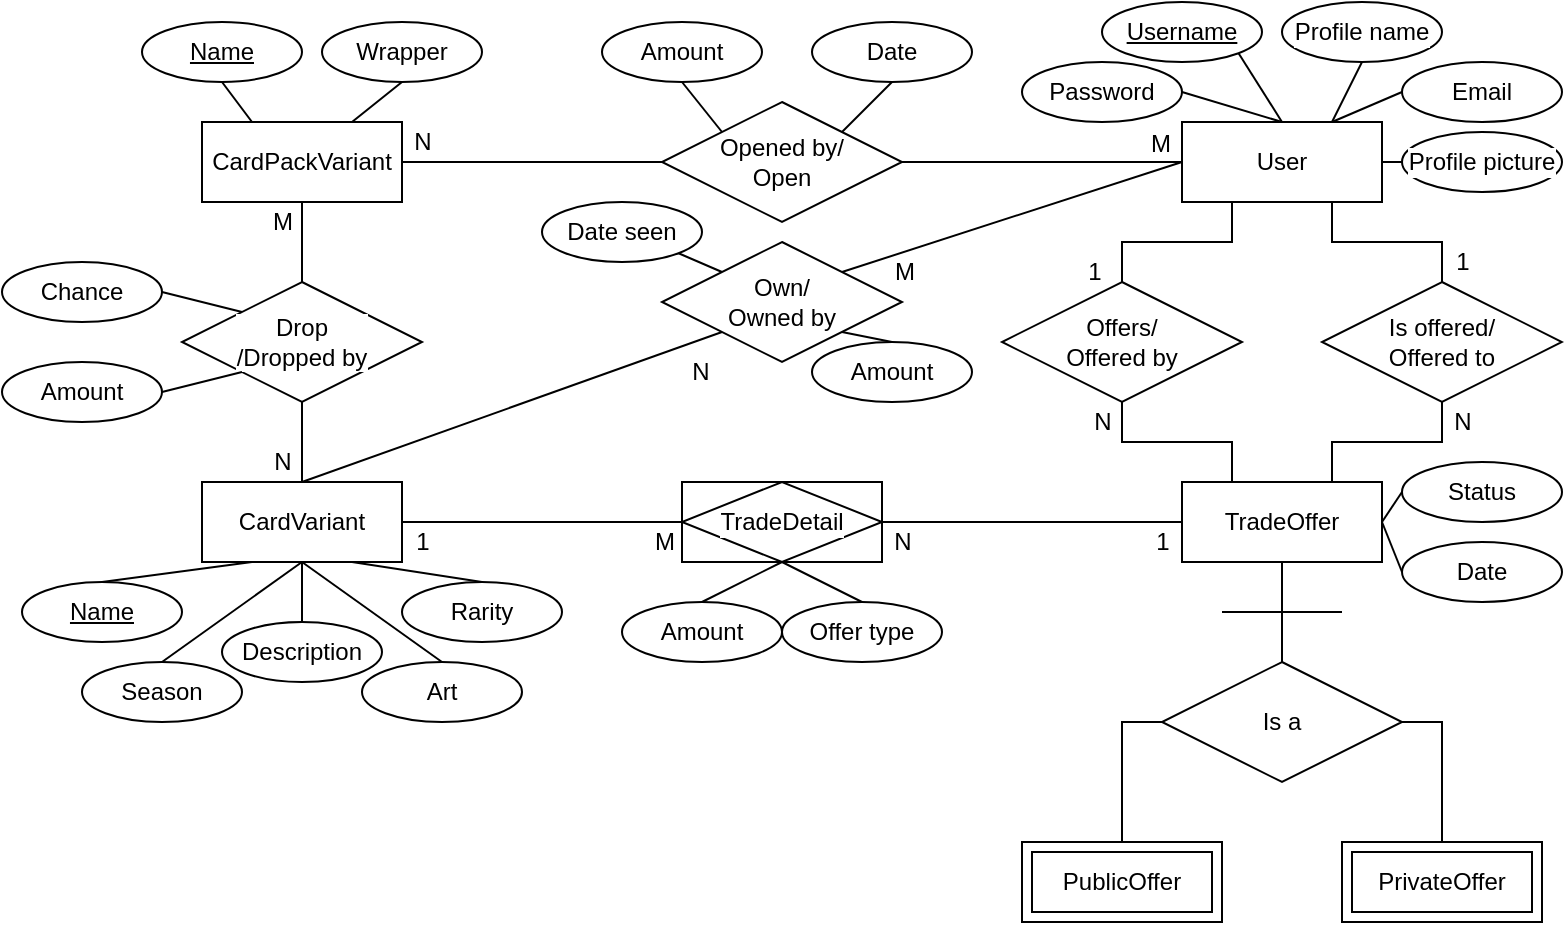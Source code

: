 <mxfile version="24.7.17">
  <diagram name="Page-1" id="yPsLwx7m6bHUnDig18Bm">
    <mxGraphModel dx="880" dy="1623" grid="1" gridSize="10" guides="1" tooltips="1" connect="1" arrows="1" fold="1" page="1" pageScale="1" pageWidth="850" pageHeight="1100" math="0" shadow="0">
      <root>
        <mxCell id="0" />
        <mxCell id="1" parent="0" />
        <mxCell id="E-34bFILTmPbxy3mxhMJ-20" style="edgeStyle=none;shape=connector;rounded=0;orthogonalLoop=1;jettySize=auto;html=1;exitX=1;exitY=1;exitDx=0;exitDy=0;entryX=0.5;entryY=0;entryDx=0;entryDy=0;strokeColor=default;align=center;verticalAlign=middle;fontFamily=Helvetica;fontSize=11;fontColor=default;labelBackgroundColor=default;endArrow=none;endFill=0;" parent="1" source="xcaVxAdKIaaC9SoUSJ0d-3" target="nW8BdYPdel1mSvriKu7q-35" edge="1">
          <mxGeometry relative="1" as="geometry" />
        </mxCell>
        <mxCell id="xcaVxAdKIaaC9SoUSJ0d-3" value="Own/&lt;div&gt;Owned by&lt;br&gt;&lt;/div&gt;" style="shape=rhombus;perimeter=rhombusPerimeter;whiteSpace=wrap;html=1;align=center;" parent="1" vertex="1">
          <mxGeometry x="350" y="-980" width="120" height="60" as="geometry" />
        </mxCell>
        <mxCell id="xcaVxAdKIaaC9SoUSJ0d-2" value="User" style="whiteSpace=wrap;html=1;align=center;" parent="1" vertex="1">
          <mxGeometry x="610" y="-1040" width="100" height="40" as="geometry" />
        </mxCell>
        <mxCell id="xcaVxAdKIaaC9SoUSJ0d-33" value="TradeOffer" style="whiteSpace=wrap;html=1;align=center;verticalAlign=middle;fontFamily=Helvetica;fontSize=12;fontColor=default;labelBackgroundColor=default;resizable=0;fillColor=none;gradientColor=none;" parent="1" vertex="1">
          <mxGeometry x="610" y="-860" width="100" height="40" as="geometry" />
        </mxCell>
        <mxCell id="nW8BdYPdel1mSvriKu7q-19" value="TradeDetail" style="shape=associativeEntity;whiteSpace=wrap;html=1;align=center;strokeColor=default;verticalAlign=middle;fontFamily=Helvetica;fontSize=12;fontColor=default;labelBackgroundColor=default;resizable=1;fillColor=none;gradientColor=none;direction=west;movable=1;rotatable=1;deletable=1;editable=1;locked=0;connectable=1;" parent="1" vertex="1">
          <mxGeometry x="360" y="-860" width="100" height="40" as="geometry" />
        </mxCell>
        <mxCell id="nW8BdYPdel1mSvriKu7q-21" style="edgeStyle=orthogonalEdgeStyle;shape=connector;rounded=0;orthogonalLoop=1;jettySize=auto;html=1;exitX=1;exitY=0.5;exitDx=0;exitDy=0;entryX=1;entryY=0.5;entryDx=0;entryDy=0;strokeColor=default;align=center;verticalAlign=middle;fontFamily=Helvetica;fontSize=12;fontColor=default;labelBackgroundColor=default;resizable=0;endArrow=none;endFill=0;" parent="1" source="nW8BdYPdel1mSvriKu7q-19" target="xcaVxAdKIaaC9SoUSJ0d-1" edge="1">
          <mxGeometry relative="1" as="geometry">
            <mxPoint x="-90" y="-840" as="sourcePoint" />
          </mxGeometry>
        </mxCell>
        <mxCell id="nW8BdYPdel1mSvriKu7q-71" value="1" style="edgeLabel;html=1;align=center;verticalAlign=middle;resizable=0;points=[];strokeColor=default;fontFamily=Helvetica;fontSize=12;fontColor=default;labelBackgroundColor=default;fillColor=none;gradientColor=none;" parent="nW8BdYPdel1mSvriKu7q-21" vertex="1" connectable="0">
          <mxGeometry x="0.455" relative="1" as="geometry">
            <mxPoint x="-28" y="10" as="offset" />
          </mxGeometry>
        </mxCell>
        <mxCell id="nW8BdYPdel1mSvriKu7q-72" value="M" style="edgeLabel;html=1;align=center;verticalAlign=middle;resizable=0;points=[];strokeColor=default;fontFamily=Helvetica;fontSize=12;fontColor=default;labelBackgroundColor=default;fillColor=none;gradientColor=none;" parent="nW8BdYPdel1mSvriKu7q-21" vertex="1" connectable="0">
          <mxGeometry x="-0.691" y="5" relative="1" as="geometry">
            <mxPoint x="12" y="5" as="offset" />
          </mxGeometry>
        </mxCell>
        <mxCell id="xcaVxAdKIaaC9SoUSJ0d-4" style="rounded=0;orthogonalLoop=1;jettySize=auto;html=1;exitX=0.5;exitY=0;exitDx=0;exitDy=0;entryX=0;entryY=1;entryDx=0;entryDy=0;endArrow=none;endFill=0;" parent="1" source="xcaVxAdKIaaC9SoUSJ0d-1" target="xcaVxAdKIaaC9SoUSJ0d-3" edge="1">
          <mxGeometry relative="1" as="geometry" />
        </mxCell>
        <mxCell id="xcaVxAdKIaaC9SoUSJ0d-15" value="N" style="edgeLabel;html=1;align=center;verticalAlign=middle;resizable=0;points=[];fontFamily=Helvetica;fontSize=12;fontColor=default;labelBackgroundColor=default;fillColor=none;gradientColor=none;" parent="xcaVxAdKIaaC9SoUSJ0d-4" vertex="1" connectable="0">
          <mxGeometry x="0.06" y="3" relative="1" as="geometry">
            <mxPoint x="89" y="-13" as="offset" />
          </mxGeometry>
        </mxCell>
        <mxCell id="xcaVxAdKIaaC9SoUSJ0d-1" value="CardVariant" style="whiteSpace=wrap;html=1;align=center;" parent="1" vertex="1">
          <mxGeometry x="120" y="-860" width="100" height="40" as="geometry" />
        </mxCell>
        <mxCell id="xcaVxAdKIaaC9SoUSJ0d-35" style="edgeStyle=orthogonalEdgeStyle;shape=connector;rounded=0;orthogonalLoop=1;jettySize=auto;html=1;exitX=0.25;exitY=1;exitDx=0;exitDy=0;entryX=0.5;entryY=0;entryDx=0;entryDy=0;strokeColor=default;align=center;verticalAlign=middle;fontFamily=Helvetica;fontSize=12;fontColor=default;labelBackgroundColor=default;resizable=0;endArrow=none;endFill=0;" parent="1" source="xcaVxAdKIaaC9SoUSJ0d-2" target="xcaVxAdKIaaC9SoUSJ0d-34" edge="1">
          <mxGeometry relative="1" as="geometry" />
        </mxCell>
        <mxCell id="xcaVxAdKIaaC9SoUSJ0d-37" value="1" style="edgeLabel;html=1;align=center;verticalAlign=middle;resizable=0;points=[];fontFamily=Helvetica;fontSize=12;fontColor=default;labelBackgroundColor=default;fillColor=none;gradientColor=none;" parent="xcaVxAdKIaaC9SoUSJ0d-35" vertex="1" connectable="0">
          <mxGeometry y="-3" relative="1" as="geometry">
            <mxPoint x="-42" y="18" as="offset" />
          </mxGeometry>
        </mxCell>
        <mxCell id="xcaVxAdKIaaC9SoUSJ0d-57" style="edgeStyle=orthogonalEdgeStyle;shape=connector;rounded=0;orthogonalLoop=1;jettySize=auto;html=1;exitX=0.75;exitY=1;exitDx=0;exitDy=0;entryX=0.5;entryY=0;entryDx=0;entryDy=0;strokeColor=default;align=center;verticalAlign=middle;fontFamily=Helvetica;fontSize=12;fontColor=default;labelBackgroundColor=default;resizable=0;endArrow=none;endFill=0;" parent="1" source="xcaVxAdKIaaC9SoUSJ0d-2" target="xcaVxAdKIaaC9SoUSJ0d-56" edge="1">
          <mxGeometry relative="1" as="geometry" />
        </mxCell>
        <mxCell id="xcaVxAdKIaaC9SoUSJ0d-59" value="1" style="edgeLabel;html=1;align=center;verticalAlign=middle;resizable=0;points=[];fontFamily=Helvetica;fontSize=12;fontColor=default;labelBackgroundColor=default;fillColor=none;gradientColor=none;" parent="xcaVxAdKIaaC9SoUSJ0d-57" vertex="1" connectable="0">
          <mxGeometry x="0.477" y="-4" relative="1" as="geometry">
            <mxPoint x="15" y="6" as="offset" />
          </mxGeometry>
        </mxCell>
        <mxCell id="xcaVxAdKIaaC9SoUSJ0d-61" style="shape=connector;rounded=0;orthogonalLoop=1;jettySize=auto;html=1;exitX=1;exitY=0;exitDx=0;exitDy=0;entryX=0;entryY=0.5;entryDx=0;entryDy=0;strokeColor=default;align=center;verticalAlign=middle;fontFamily=Helvetica;fontSize=12;fontColor=default;labelBackgroundColor=default;resizable=0;endArrow=none;endFill=0;" parent="1" source="xcaVxAdKIaaC9SoUSJ0d-3" target="xcaVxAdKIaaC9SoUSJ0d-2" edge="1">
          <mxGeometry relative="1" as="geometry" />
        </mxCell>
        <mxCell id="xcaVxAdKIaaC9SoUSJ0d-62" value="M" style="edgeLabel;html=1;align=center;verticalAlign=middle;resizable=0;points=[];fontFamily=Helvetica;fontSize=12;fontColor=default;labelBackgroundColor=default;fillColor=none;gradientColor=none;" parent="xcaVxAdKIaaC9SoUSJ0d-61" vertex="1" connectable="0">
          <mxGeometry x="0.657" y="5" relative="1" as="geometry">
            <mxPoint x="-109" y="50" as="offset" />
          </mxGeometry>
        </mxCell>
        <mxCell id="E-34bFILTmPbxy3mxhMJ-8" style="edgeStyle=orthogonalEdgeStyle;shape=connector;rounded=0;orthogonalLoop=1;jettySize=auto;html=1;exitX=1;exitY=0.5;exitDx=0;exitDy=0;entryX=0;entryY=0.5;entryDx=0;entryDy=0;strokeColor=default;align=center;verticalAlign=middle;fontFamily=Helvetica;fontSize=11;fontColor=default;labelBackgroundColor=default;endArrow=none;endFill=0;" parent="1" source="xcaVxAdKIaaC9SoUSJ0d-16" target="E-34bFILTmPbxy3mxhMJ-7" edge="1">
          <mxGeometry relative="1" as="geometry" />
        </mxCell>
        <mxCell id="E-34bFILTmPbxy3mxhMJ-21" value="N" style="edgeLabel;html=1;align=center;verticalAlign=middle;resizable=0;points=[];fontFamily=Helvetica;fontSize=12;fontColor=default;labelBackgroundColor=default;" parent="E-34bFILTmPbxy3mxhMJ-8" vertex="1" connectable="0">
          <mxGeometry x="0.061" y="2" relative="1" as="geometry">
            <mxPoint x="-59" y="-8" as="offset" />
          </mxGeometry>
        </mxCell>
        <mxCell id="xcaVxAdKIaaC9SoUSJ0d-16" value="CardPackVariant" style="whiteSpace=wrap;html=1;align=center;verticalAlign=middle;fontFamily=Helvetica;fontSize=12;fontColor=default;labelBackgroundColor=default;resizable=0;fillColor=none;gradientColor=none;" parent="1" vertex="1">
          <mxGeometry x="120" y="-1040" width="100" height="40" as="geometry" />
        </mxCell>
        <mxCell id="xcaVxAdKIaaC9SoUSJ0d-19" style="edgeStyle=orthogonalEdgeStyle;shape=connector;rounded=0;orthogonalLoop=1;jettySize=auto;html=1;exitX=0.5;exitY=0;exitDx=0;exitDy=0;entryX=0.5;entryY=1;entryDx=0;entryDy=0;strokeColor=default;align=center;verticalAlign=middle;fontFamily=Helvetica;fontSize=12;fontColor=default;labelBackgroundColor=default;resizable=0;endArrow=none;endFill=0;" parent="1" source="xcaVxAdKIaaC9SoUSJ0d-18" target="xcaVxAdKIaaC9SoUSJ0d-16" edge="1">
          <mxGeometry relative="1" as="geometry" />
        </mxCell>
        <mxCell id="xcaVxAdKIaaC9SoUSJ0d-22" value="M" style="edgeLabel;html=1;align=center;verticalAlign=middle;resizable=0;points=[];fontFamily=Helvetica;fontSize=12;fontColor=default;labelBackgroundColor=default;fillColor=none;gradientColor=none;" parent="xcaVxAdKIaaC9SoUSJ0d-19" vertex="1" connectable="0">
          <mxGeometry x="-0.233" y="-3" relative="1" as="geometry">
            <mxPoint x="-13" y="-15" as="offset" />
          </mxGeometry>
        </mxCell>
        <mxCell id="xcaVxAdKIaaC9SoUSJ0d-20" style="edgeStyle=orthogonalEdgeStyle;shape=connector;rounded=0;orthogonalLoop=1;jettySize=auto;html=1;exitX=0.5;exitY=1;exitDx=0;exitDy=0;entryX=0.5;entryY=0;entryDx=0;entryDy=0;strokeColor=default;align=center;verticalAlign=middle;fontFamily=Helvetica;fontSize=12;fontColor=default;labelBackgroundColor=default;resizable=0;endArrow=none;endFill=0;" parent="1" source="xcaVxAdKIaaC9SoUSJ0d-18" target="xcaVxAdKIaaC9SoUSJ0d-1" edge="1">
          <mxGeometry relative="1" as="geometry" />
        </mxCell>
        <mxCell id="xcaVxAdKIaaC9SoUSJ0d-21" value="N" style="edgeLabel;html=1;align=center;verticalAlign=middle;resizable=0;points=[];fontFamily=Helvetica;fontSize=12;fontColor=default;labelBackgroundColor=default;fillColor=none;gradientColor=none;" parent="xcaVxAdKIaaC9SoUSJ0d-20" vertex="1" connectable="0">
          <mxGeometry x="-0.257" y="2" relative="1" as="geometry">
            <mxPoint x="-12" y="15" as="offset" />
          </mxGeometry>
        </mxCell>
        <mxCell id="xcaVxAdKIaaC9SoUSJ0d-18" value="&lt;div&gt;Drop&lt;/div&gt;&lt;div&gt;/Dropped by&lt;/div&gt;" style="shape=rhombus;perimeter=rhombusPerimeter;whiteSpace=wrap;html=1;align=center;verticalAlign=middle;fontFamily=Helvetica;fontSize=12;fontColor=default;labelBackgroundColor=default;resizable=0;fillColor=none;gradientColor=none;" parent="1" vertex="1">
          <mxGeometry x="110" y="-960" width="120" height="60" as="geometry" />
        </mxCell>
        <mxCell id="nW8BdYPdel1mSvriKu7q-55" style="edgeStyle=none;shape=connector;rounded=0;orthogonalLoop=1;jettySize=auto;html=1;exitX=0.5;exitY=0;exitDx=0;exitDy=0;entryX=0.25;entryY=1;entryDx=0;entryDy=0;strokeColor=default;align=center;verticalAlign=middle;fontFamily=Helvetica;fontSize=12;fontColor=default;labelBackgroundColor=default;resizable=0;endArrow=none;endFill=0;" parent="1" source="xcaVxAdKIaaC9SoUSJ0d-23" target="xcaVxAdKIaaC9SoUSJ0d-1" edge="1">
          <mxGeometry relative="1" as="geometry" />
        </mxCell>
        <mxCell id="xcaVxAdKIaaC9SoUSJ0d-23" value="&lt;u&gt;Name&lt;/u&gt;" style="ellipse;whiteSpace=wrap;html=1;align=center;verticalAlign=middle;fontFamily=Helvetica;fontSize=12;fontColor=default;labelBackgroundColor=default;resizable=1;fillColor=none;gradientColor=none;movable=1;rotatable=1;deletable=1;editable=1;locked=0;connectable=1;" parent="1" vertex="1">
          <mxGeometry x="30" y="-810" width="80" height="30" as="geometry" />
        </mxCell>
        <mxCell id="nW8BdYPdel1mSvriKu7q-58" style="edgeStyle=none;shape=connector;rounded=0;orthogonalLoop=1;jettySize=auto;html=1;exitX=0.5;exitY=0;exitDx=0;exitDy=0;entryX=0.5;entryY=1;entryDx=0;entryDy=0;strokeColor=default;align=center;verticalAlign=middle;fontFamily=Helvetica;fontSize=12;fontColor=default;labelBackgroundColor=default;resizable=0;endArrow=none;endFill=0;" parent="1" source="xcaVxAdKIaaC9SoUSJ0d-24" target="xcaVxAdKIaaC9SoUSJ0d-1" edge="1">
          <mxGeometry relative="1" as="geometry" />
        </mxCell>
        <mxCell id="xcaVxAdKIaaC9SoUSJ0d-24" value="Description" style="ellipse;whiteSpace=wrap;html=1;align=center;verticalAlign=middle;fontFamily=Helvetica;fontSize=12;fontColor=default;labelBackgroundColor=default;resizable=1;fillColor=none;gradientColor=none;movable=1;rotatable=1;deletable=1;editable=1;locked=0;connectable=1;" parent="1" vertex="1">
          <mxGeometry x="130" y="-790" width="80" height="30" as="geometry" />
        </mxCell>
        <mxCell id="xcaVxAdKIaaC9SoUSJ0d-36" style="edgeStyle=orthogonalEdgeStyle;shape=connector;rounded=0;orthogonalLoop=1;jettySize=auto;html=1;exitX=0.5;exitY=1;exitDx=0;exitDy=0;entryX=0.25;entryY=0;entryDx=0;entryDy=0;strokeColor=default;align=center;verticalAlign=middle;fontFamily=Helvetica;fontSize=12;fontColor=default;labelBackgroundColor=default;resizable=0;endArrow=none;endFill=0;" parent="1" source="xcaVxAdKIaaC9SoUSJ0d-34" target="xcaVxAdKIaaC9SoUSJ0d-33" edge="1">
          <mxGeometry relative="1" as="geometry" />
        </mxCell>
        <mxCell id="xcaVxAdKIaaC9SoUSJ0d-38" value="N" style="edgeLabel;html=1;align=center;verticalAlign=middle;resizable=0;points=[];fontFamily=Helvetica;fontSize=12;fontColor=default;labelBackgroundColor=default;fillColor=none;gradientColor=none;" parent="xcaVxAdKIaaC9SoUSJ0d-36" vertex="1" connectable="0">
          <mxGeometry x="-0.48" y="-2" relative="1" as="geometry">
            <mxPoint x="-15" y="-12" as="offset" />
          </mxGeometry>
        </mxCell>
        <mxCell id="xcaVxAdKIaaC9SoUSJ0d-34" value="Offers/&lt;div&gt;Offered by&lt;/div&gt;" style="shape=rhombus;perimeter=rhombusPerimeter;whiteSpace=wrap;html=1;align=center;verticalAlign=middle;fontFamily=Helvetica;fontSize=12;fontColor=default;labelBackgroundColor=default;resizable=0;fillColor=none;gradientColor=none;" parent="1" vertex="1">
          <mxGeometry x="520" y="-960" width="120" height="60" as="geometry" />
        </mxCell>
        <mxCell id="xcaVxAdKIaaC9SoUSJ0d-52" style="edgeStyle=orthogonalEdgeStyle;shape=connector;rounded=0;orthogonalLoop=1;jettySize=auto;html=1;exitX=0;exitY=0.5;exitDx=0;exitDy=0;entryX=0.5;entryY=0;entryDx=0;entryDy=0;strokeColor=default;align=center;verticalAlign=middle;fontFamily=Helvetica;fontSize=12;fontColor=default;labelBackgroundColor=default;resizable=0;endArrow=none;endFill=0;" parent="1" source="xcaVxAdKIaaC9SoUSJ0d-42" target="nW8BdYPdel1mSvriKu7q-2" edge="1">
          <mxGeometry relative="1" as="geometry">
            <mxPoint x="600" y="-840" as="sourcePoint" />
            <mxPoint x="530" y="-770" as="targetPoint" />
          </mxGeometry>
        </mxCell>
        <mxCell id="xcaVxAdKIaaC9SoUSJ0d-53" style="edgeStyle=orthogonalEdgeStyle;shape=connector;rounded=0;orthogonalLoop=1;jettySize=auto;html=1;exitX=1;exitY=0.5;exitDx=0;exitDy=0;strokeColor=default;align=center;verticalAlign=middle;fontFamily=Helvetica;fontSize=12;fontColor=default;labelBackgroundColor=default;resizable=0;endArrow=none;endFill=0;entryX=0.5;entryY=0;entryDx=0;entryDy=0;" parent="1" source="xcaVxAdKIaaC9SoUSJ0d-42" target="nW8BdYPdel1mSvriKu7q-4" edge="1">
          <mxGeometry relative="1" as="geometry">
            <mxPoint x="800" y="-670" as="targetPoint" />
          </mxGeometry>
        </mxCell>
        <mxCell id="xcaVxAdKIaaC9SoUSJ0d-42" value="Is a" style="shape=rhombus;perimeter=rhombusPerimeter;whiteSpace=wrap;html=1;align=center;verticalAlign=middle;fontFamily=Helvetica;fontSize=12;fontColor=default;labelBackgroundColor=default;resizable=0;fillColor=none;gradientColor=none;" parent="1" vertex="1">
          <mxGeometry x="600" y="-770" width="120" height="60" as="geometry" />
        </mxCell>
        <mxCell id="xcaVxAdKIaaC9SoUSJ0d-55" value="" style="group" parent="1" vertex="1" connectable="0">
          <mxGeometry x="630" y="-800" width="60" height="10" as="geometry" />
        </mxCell>
        <mxCell id="xcaVxAdKIaaC9SoUSJ0d-47" style="edgeStyle=orthogonalEdgeStyle;shape=connector;rounded=0;orthogonalLoop=1;jettySize=auto;html=1;exitX=0.5;exitY=0;exitDx=0;exitDy=0;entryX=0.5;entryY=1;entryDx=0;entryDy=0;strokeColor=default;align=center;verticalAlign=middle;fontFamily=Helvetica;fontSize=12;fontColor=default;labelBackgroundColor=default;resizable=0;endArrow=none;endFill=0;" parent="xcaVxAdKIaaC9SoUSJ0d-55" source="xcaVxAdKIaaC9SoUSJ0d-42" target="xcaVxAdKIaaC9SoUSJ0d-33" edge="1">
          <mxGeometry relative="1" as="geometry" />
        </mxCell>
        <mxCell id="xcaVxAdKIaaC9SoUSJ0d-54" value="" style="line;strokeWidth=1;rotatable=0;dashed=0;labelPosition=right;align=left;verticalAlign=middle;spacingTop=0;spacingLeft=6;points=[];portConstraint=eastwest;fontFamily=Helvetica;fontSize=12;fontColor=default;labelBackgroundColor=default;resizable=0;fillColor=none;gradientColor=none;" parent="xcaVxAdKIaaC9SoUSJ0d-55" vertex="1">
          <mxGeometry width="60" height="10" as="geometry" />
        </mxCell>
        <mxCell id="xcaVxAdKIaaC9SoUSJ0d-58" style="edgeStyle=orthogonalEdgeStyle;shape=connector;rounded=0;orthogonalLoop=1;jettySize=auto;html=1;exitX=0.5;exitY=1;exitDx=0;exitDy=0;entryX=0.75;entryY=0;entryDx=0;entryDy=0;strokeColor=default;align=center;verticalAlign=middle;fontFamily=Helvetica;fontSize=12;fontColor=default;labelBackgroundColor=default;resizable=0;endArrow=none;endFill=0;" parent="1" source="xcaVxAdKIaaC9SoUSJ0d-56" target="xcaVxAdKIaaC9SoUSJ0d-33" edge="1">
          <mxGeometry relative="1" as="geometry" />
        </mxCell>
        <mxCell id="xcaVxAdKIaaC9SoUSJ0d-60" value="N" style="edgeLabel;html=1;align=center;verticalAlign=middle;resizable=0;points=[];fontFamily=Helvetica;fontSize=12;fontColor=default;labelBackgroundColor=default;fillColor=none;gradientColor=none;" parent="xcaVxAdKIaaC9SoUSJ0d-58" vertex="1" connectable="0">
          <mxGeometry x="-0.571" y="1" relative="1" as="geometry">
            <mxPoint x="10" y="-11" as="offset" />
          </mxGeometry>
        </mxCell>
        <mxCell id="xcaVxAdKIaaC9SoUSJ0d-56" value="Is offered/&lt;div&gt;Offered to&lt;/div&gt;" style="shape=rhombus;perimeter=rhombusPerimeter;whiteSpace=wrap;html=1;align=center;verticalAlign=middle;fontFamily=Helvetica;fontSize=12;fontColor=default;labelBackgroundColor=default;resizable=0;fillColor=none;gradientColor=none;" parent="1" vertex="1">
          <mxGeometry x="680" y="-960" width="120" height="60" as="geometry" />
        </mxCell>
        <mxCell id="nW8BdYPdel1mSvriKu7q-2" value="PublicOffer" style="shape=ext;margin=3;double=1;whiteSpace=wrap;html=1;align=center;" parent="1" vertex="1">
          <mxGeometry x="530" y="-680" width="100" height="40" as="geometry" />
        </mxCell>
        <mxCell id="nW8BdYPdel1mSvriKu7q-4" value="PrivateOffer" style="shape=ext;margin=3;double=1;whiteSpace=wrap;html=1;align=center;" parent="1" vertex="1">
          <mxGeometry x="690" y="-680" width="100" height="40" as="geometry" />
        </mxCell>
        <mxCell id="nW8BdYPdel1mSvriKu7q-24" style="edgeStyle=orthogonalEdgeStyle;shape=connector;rounded=0;orthogonalLoop=1;jettySize=auto;html=1;exitX=0;exitY=0.5;exitDx=0;exitDy=0;entryX=0;entryY=0.5;entryDx=0;entryDy=0;strokeColor=default;align=center;verticalAlign=middle;fontFamily=Helvetica;fontSize=12;fontColor=default;labelBackgroundColor=default;resizable=0;endArrow=none;endFill=0;" parent="1" source="nW8BdYPdel1mSvriKu7q-19" target="xcaVxAdKIaaC9SoUSJ0d-33" edge="1">
          <mxGeometry relative="1" as="geometry" />
        </mxCell>
        <mxCell id="nW8BdYPdel1mSvriKu7q-69" value="1" style="edgeLabel;html=1;align=center;verticalAlign=middle;resizable=0;points=[];strokeColor=default;fontFamily=Helvetica;fontSize=12;fontColor=default;labelBackgroundColor=default;fillColor=none;gradientColor=none;" parent="nW8BdYPdel1mSvriKu7q-24" vertex="1" connectable="0">
          <mxGeometry x="0.422" y="3" relative="1" as="geometry">
            <mxPoint x="33" y="13" as="offset" />
          </mxGeometry>
        </mxCell>
        <mxCell id="nW8BdYPdel1mSvriKu7q-70" value="N" style="edgeLabel;html=1;align=center;verticalAlign=middle;resizable=0;points=[];strokeColor=default;fontFamily=Helvetica;fontSize=12;fontColor=default;labelBackgroundColor=default;fillColor=none;gradientColor=none;" parent="nW8BdYPdel1mSvriKu7q-24" vertex="1" connectable="0">
          <mxGeometry x="-0.533" y="-4" relative="1" as="geometry">
            <mxPoint x="-25" y="6" as="offset" />
          </mxGeometry>
        </mxCell>
        <mxCell id="E-34bFILTmPbxy3mxhMJ-2" style="rounded=0;orthogonalLoop=1;jettySize=auto;html=1;exitX=0.5;exitY=0;exitDx=0;exitDy=0;entryX=0.5;entryY=1;entryDx=0;entryDy=0;endArrow=none;endFill=0;" parent="1" source="nW8BdYPdel1mSvriKu7q-27" target="xcaVxAdKIaaC9SoUSJ0d-1" edge="1">
          <mxGeometry relative="1" as="geometry" />
        </mxCell>
        <mxCell id="nW8BdYPdel1mSvriKu7q-27" value="Season" style="ellipse;whiteSpace=wrap;html=1;align=center;verticalAlign=middle;fontFamily=Helvetica;fontSize=12;fontColor=default;labelBackgroundColor=default;resizable=1;fillColor=none;gradientColor=none;movable=1;rotatable=1;deletable=1;editable=1;locked=0;connectable=1;" parent="1" vertex="1">
          <mxGeometry x="60" y="-770" width="80" height="30" as="geometry" />
        </mxCell>
        <mxCell id="E-34bFILTmPbxy3mxhMJ-3" style="rounded=0;orthogonalLoop=1;jettySize=auto;html=1;exitX=0.5;exitY=0;exitDx=0;exitDy=0;entryX=0.5;entryY=1;entryDx=0;entryDy=0;endArrow=none;endFill=0;" parent="1" source="nW8BdYPdel1mSvriKu7q-28" target="xcaVxAdKIaaC9SoUSJ0d-1" edge="1">
          <mxGeometry relative="1" as="geometry" />
        </mxCell>
        <mxCell id="nW8BdYPdel1mSvriKu7q-28" value="Art" style="ellipse;whiteSpace=wrap;html=1;align=center;verticalAlign=middle;fontFamily=Helvetica;fontSize=12;fontColor=default;labelBackgroundColor=default;resizable=1;fillColor=none;gradientColor=none;movable=1;rotatable=1;deletable=1;editable=1;locked=0;connectable=1;" parent="1" vertex="1">
          <mxGeometry x="200" y="-770" width="80" height="30" as="geometry" />
        </mxCell>
        <mxCell id="nW8BdYPdel1mSvriKu7q-56" style="edgeStyle=none;shape=connector;rounded=0;orthogonalLoop=1;jettySize=auto;html=1;exitX=0.5;exitY=0;exitDx=0;exitDy=0;entryX=0.75;entryY=1;entryDx=0;entryDy=0;strokeColor=default;align=center;verticalAlign=middle;fontFamily=Helvetica;fontSize=12;fontColor=default;labelBackgroundColor=default;resizable=0;endArrow=none;endFill=0;" parent="1" source="nW8BdYPdel1mSvriKu7q-29" target="xcaVxAdKIaaC9SoUSJ0d-1" edge="1">
          <mxGeometry relative="1" as="geometry" />
        </mxCell>
        <mxCell id="nW8BdYPdel1mSvriKu7q-29" value="Rarity" style="ellipse;whiteSpace=wrap;html=1;align=center;verticalAlign=middle;fontFamily=Helvetica;fontSize=12;fontColor=default;labelBackgroundColor=default;resizable=1;fillColor=none;gradientColor=none;movable=1;rotatable=1;deletable=1;editable=1;locked=0;connectable=1;" parent="1" vertex="1">
          <mxGeometry x="220" y="-810" width="80" height="30" as="geometry" />
        </mxCell>
        <mxCell id="nW8BdYPdel1mSvriKu7q-51" style="edgeStyle=none;shape=connector;rounded=0;orthogonalLoop=1;jettySize=auto;html=1;exitX=0.5;exitY=0;exitDx=0;exitDy=0;entryX=0.5;entryY=0;entryDx=0;entryDy=0;strokeColor=default;align=center;verticalAlign=middle;fontFamily=Helvetica;fontSize=12;fontColor=default;labelBackgroundColor=default;resizable=0;endArrow=none;endFill=0;" parent="1" source="nW8BdYPdel1mSvriKu7q-30" target="nW8BdYPdel1mSvriKu7q-19" edge="1">
          <mxGeometry relative="1" as="geometry" />
        </mxCell>
        <mxCell id="nW8BdYPdel1mSvriKu7q-30" value="Amount" style="ellipse;whiteSpace=wrap;html=1;align=center;verticalAlign=middle;fontFamily=Helvetica;fontSize=12;fontColor=default;labelBackgroundColor=default;resizable=1;fillColor=none;gradientColor=none;movable=1;rotatable=1;deletable=1;editable=1;locked=0;connectable=1;" parent="1" vertex="1">
          <mxGeometry x="330" y="-800" width="80" height="30" as="geometry" />
        </mxCell>
        <mxCell id="nW8BdYPdel1mSvriKu7q-52" style="edgeStyle=none;shape=connector;rounded=0;orthogonalLoop=1;jettySize=auto;html=1;exitX=0.5;exitY=0;exitDx=0;exitDy=0;entryX=0.5;entryY=0;entryDx=0;entryDy=0;strokeColor=default;align=center;verticalAlign=middle;fontFamily=Helvetica;fontSize=12;fontColor=default;labelBackgroundColor=default;resizable=0;endArrow=none;endFill=0;" parent="1" source="nW8BdYPdel1mSvriKu7q-31" target="nW8BdYPdel1mSvriKu7q-19" edge="1">
          <mxGeometry relative="1" as="geometry" />
        </mxCell>
        <mxCell id="nW8BdYPdel1mSvriKu7q-31" value="Offer type" style="ellipse;whiteSpace=wrap;html=1;align=center;verticalAlign=middle;fontFamily=Helvetica;fontSize=12;fontColor=default;labelBackgroundColor=default;resizable=1;fillColor=none;gradientColor=none;movable=1;rotatable=1;deletable=1;editable=1;locked=0;connectable=1;" parent="1" vertex="1">
          <mxGeometry x="410" y="-800" width="80" height="30" as="geometry" />
        </mxCell>
        <mxCell id="nW8BdYPdel1mSvriKu7q-35" value="Amount" style="ellipse;whiteSpace=wrap;html=1;align=center;verticalAlign=middle;fontFamily=Helvetica;fontSize=12;fontColor=default;labelBackgroundColor=default;resizable=1;fillColor=none;gradientColor=none;movable=1;rotatable=1;deletable=1;editable=1;locked=0;connectable=1;" parent="1" vertex="1">
          <mxGeometry x="425" y="-930" width="80" height="30" as="geometry" />
        </mxCell>
        <mxCell id="nW8BdYPdel1mSvriKu7q-62" style="edgeStyle=none;shape=connector;rounded=0;orthogonalLoop=1;jettySize=auto;html=1;exitX=0.5;exitY=1;exitDx=0;exitDy=0;entryX=0.75;entryY=0;entryDx=0;entryDy=0;strokeColor=default;align=center;verticalAlign=middle;fontFamily=Helvetica;fontSize=12;fontColor=default;labelBackgroundColor=default;resizable=0;endArrow=none;endFill=0;" parent="1" source="nW8BdYPdel1mSvriKu7q-36" target="xcaVxAdKIaaC9SoUSJ0d-16" edge="1">
          <mxGeometry relative="1" as="geometry" />
        </mxCell>
        <mxCell id="nW8BdYPdel1mSvriKu7q-36" value="Wrapper" style="ellipse;whiteSpace=wrap;html=1;align=center;verticalAlign=middle;fontFamily=Helvetica;fontSize=12;fontColor=default;labelBackgroundColor=default;resizable=1;fillColor=none;gradientColor=none;movable=1;rotatable=1;deletable=1;editable=1;locked=0;connectable=1;" parent="1" vertex="1">
          <mxGeometry x="180" y="-1090" width="80" height="30" as="geometry" />
        </mxCell>
        <mxCell id="nW8BdYPdel1mSvriKu7q-61" style="edgeStyle=none;shape=connector;rounded=0;orthogonalLoop=1;jettySize=auto;html=1;exitX=0.5;exitY=1;exitDx=0;exitDy=0;entryX=0.25;entryY=0;entryDx=0;entryDy=0;strokeColor=default;align=center;verticalAlign=middle;fontFamily=Helvetica;fontSize=12;fontColor=default;labelBackgroundColor=default;resizable=0;endArrow=none;endFill=0;" parent="1" source="nW8BdYPdel1mSvriKu7q-37" target="xcaVxAdKIaaC9SoUSJ0d-16" edge="1">
          <mxGeometry relative="1" as="geometry" />
        </mxCell>
        <mxCell id="nW8BdYPdel1mSvriKu7q-37" value="&lt;u&gt;Name&lt;/u&gt;" style="ellipse;whiteSpace=wrap;html=1;align=center;verticalAlign=middle;fontFamily=Helvetica;fontSize=12;fontColor=default;labelBackgroundColor=default;resizable=1;fillColor=none;gradientColor=none;movable=1;rotatable=1;deletable=1;editable=1;locked=0;connectable=1;" parent="1" vertex="1">
          <mxGeometry x="90" y="-1090" width="80" height="30" as="geometry" />
        </mxCell>
        <mxCell id="E-34bFILTmPbxy3mxhMJ-16" style="edgeStyle=none;shape=connector;rounded=0;orthogonalLoop=1;jettySize=auto;html=1;exitX=1;exitY=0.5;exitDx=0;exitDy=0;entryX=0;entryY=0;entryDx=0;entryDy=0;strokeColor=default;align=center;verticalAlign=middle;fontFamily=Helvetica;fontSize=11;fontColor=default;labelBackgroundColor=default;endArrow=none;endFill=0;" parent="1" source="nW8BdYPdel1mSvriKu7q-38" target="xcaVxAdKIaaC9SoUSJ0d-18" edge="1">
          <mxGeometry relative="1" as="geometry" />
        </mxCell>
        <mxCell id="nW8BdYPdel1mSvriKu7q-38" value="Chance" style="ellipse;whiteSpace=wrap;html=1;align=center;verticalAlign=middle;fontFamily=Helvetica;fontSize=12;fontColor=default;labelBackgroundColor=default;resizable=1;fillColor=none;gradientColor=none;movable=1;rotatable=1;deletable=1;editable=1;locked=0;connectable=1;" parent="1" vertex="1">
          <mxGeometry x="20" y="-970" width="80" height="30" as="geometry" />
        </mxCell>
        <mxCell id="E-34bFILTmPbxy3mxhMJ-17" style="edgeStyle=none;shape=connector;rounded=0;orthogonalLoop=1;jettySize=auto;html=1;exitX=1;exitY=0.5;exitDx=0;exitDy=0;entryX=0;entryY=1;entryDx=0;entryDy=0;strokeColor=default;align=center;verticalAlign=middle;fontFamily=Helvetica;fontSize=11;fontColor=default;labelBackgroundColor=default;endArrow=none;endFill=0;" parent="1" source="nW8BdYPdel1mSvriKu7q-39" target="xcaVxAdKIaaC9SoUSJ0d-18" edge="1">
          <mxGeometry relative="1" as="geometry" />
        </mxCell>
        <mxCell id="nW8BdYPdel1mSvriKu7q-39" value="Amount" style="ellipse;whiteSpace=wrap;html=1;align=center;verticalAlign=middle;fontFamily=Helvetica;fontSize=12;fontColor=default;labelBackgroundColor=default;resizable=1;fillColor=none;gradientColor=none;movable=1;rotatable=1;deletable=1;editable=1;locked=0;connectable=1;" parent="1" vertex="1">
          <mxGeometry x="20" y="-920" width="80" height="30" as="geometry" />
        </mxCell>
        <mxCell id="nW8BdYPdel1mSvriKu7q-46" style="shape=connector;rounded=0;orthogonalLoop=1;jettySize=auto;html=1;exitX=1;exitY=1;exitDx=0;exitDy=0;entryX=0.5;entryY=0;entryDx=0;entryDy=0;strokeColor=default;align=center;verticalAlign=middle;fontFamily=Helvetica;fontSize=12;fontColor=default;labelBackgroundColor=default;resizable=0;endArrow=none;endFill=0;" parent="1" source="nW8BdYPdel1mSvriKu7q-40" target="xcaVxAdKIaaC9SoUSJ0d-2" edge="1">
          <mxGeometry relative="1" as="geometry" />
        </mxCell>
        <mxCell id="nW8BdYPdel1mSvriKu7q-40" value="&lt;u&gt;Username&lt;/u&gt;" style="ellipse;whiteSpace=wrap;html=1;align=center;verticalAlign=middle;fontFamily=Helvetica;fontSize=12;fontColor=default;labelBackgroundColor=default;resizable=1;fillColor=none;gradientColor=none;movable=1;rotatable=1;deletable=1;editable=1;locked=0;connectable=1;" parent="1" vertex="1">
          <mxGeometry x="570" y="-1100" width="80" height="30" as="geometry" />
        </mxCell>
        <mxCell id="nW8BdYPdel1mSvriKu7q-47" style="edgeStyle=none;shape=connector;rounded=0;orthogonalLoop=1;jettySize=auto;html=1;exitX=0.5;exitY=1;exitDx=0;exitDy=0;entryX=0.75;entryY=0;entryDx=0;entryDy=0;strokeColor=default;align=center;verticalAlign=middle;fontFamily=Helvetica;fontSize=12;fontColor=default;labelBackgroundColor=default;resizable=0;endArrow=none;endFill=0;" parent="1" source="nW8BdYPdel1mSvriKu7q-41" target="xcaVxAdKIaaC9SoUSJ0d-2" edge="1">
          <mxGeometry relative="1" as="geometry" />
        </mxCell>
        <mxCell id="nW8BdYPdel1mSvriKu7q-41" value="Profile name" style="ellipse;whiteSpace=wrap;html=1;align=center;verticalAlign=middle;fontFamily=Helvetica;fontSize=12;fontColor=default;labelBackgroundColor=default;resizable=1;fillColor=none;gradientColor=none;movable=1;rotatable=1;deletable=1;editable=1;locked=0;connectable=1;" parent="1" vertex="1">
          <mxGeometry x="660" y="-1100" width="80" height="30" as="geometry" />
        </mxCell>
        <mxCell id="nW8BdYPdel1mSvriKu7q-45" style="shape=connector;rounded=0;orthogonalLoop=1;jettySize=auto;html=1;exitX=1;exitY=0.5;exitDx=0;exitDy=0;entryX=0.5;entryY=0;entryDx=0;entryDy=0;strokeColor=default;align=center;verticalAlign=middle;fontFamily=Helvetica;fontSize=12;fontColor=default;labelBackgroundColor=default;resizable=0;endArrow=none;endFill=0;" parent="1" source="nW8BdYPdel1mSvriKu7q-42" target="xcaVxAdKIaaC9SoUSJ0d-2" edge="1">
          <mxGeometry relative="1" as="geometry" />
        </mxCell>
        <mxCell id="nW8BdYPdel1mSvriKu7q-42" value="Password" style="ellipse;whiteSpace=wrap;html=1;align=center;verticalAlign=middle;fontFamily=Helvetica;fontSize=12;fontColor=default;labelBackgroundColor=default;resizable=1;fillColor=none;gradientColor=none;movable=1;rotatable=1;deletable=1;editable=1;locked=0;connectable=1;" parent="1" vertex="1">
          <mxGeometry x="530" y="-1070" width="80" height="30" as="geometry" />
        </mxCell>
        <mxCell id="nW8BdYPdel1mSvriKu7q-49" style="edgeStyle=none;shape=connector;rounded=0;orthogonalLoop=1;jettySize=auto;html=1;exitX=0;exitY=0.5;exitDx=0;exitDy=0;entryX=0.75;entryY=0;entryDx=0;entryDy=0;strokeColor=default;align=center;verticalAlign=middle;fontFamily=Helvetica;fontSize=12;fontColor=default;labelBackgroundColor=default;resizable=0;endArrow=none;endFill=0;" parent="1" source="nW8BdYPdel1mSvriKu7q-43" target="xcaVxAdKIaaC9SoUSJ0d-2" edge="1">
          <mxGeometry relative="1" as="geometry" />
        </mxCell>
        <mxCell id="nW8BdYPdel1mSvriKu7q-43" value="Email" style="ellipse;whiteSpace=wrap;html=1;align=center;verticalAlign=middle;fontFamily=Helvetica;fontSize=12;fontColor=default;labelBackgroundColor=default;resizable=1;fillColor=none;gradientColor=none;movable=1;rotatable=1;deletable=1;editable=1;locked=0;connectable=1;" parent="1" vertex="1">
          <mxGeometry x="720" y="-1070" width="80" height="30" as="geometry" />
        </mxCell>
        <mxCell id="nW8BdYPdel1mSvriKu7q-50" style="edgeStyle=none;shape=connector;rounded=0;orthogonalLoop=1;jettySize=auto;html=1;exitX=0;exitY=0.5;exitDx=0;exitDy=0;entryX=1;entryY=0.5;entryDx=0;entryDy=0;strokeColor=default;align=center;verticalAlign=middle;fontFamily=Helvetica;fontSize=12;fontColor=default;labelBackgroundColor=default;resizable=0;endArrow=none;endFill=0;" parent="1" source="nW8BdYPdel1mSvriKu7q-44" target="xcaVxAdKIaaC9SoUSJ0d-2" edge="1">
          <mxGeometry relative="1" as="geometry" />
        </mxCell>
        <mxCell id="nW8BdYPdel1mSvriKu7q-44" value="Profile picture" style="ellipse;whiteSpace=wrap;html=1;align=center;verticalAlign=middle;fontFamily=Helvetica;fontSize=12;fontColor=default;labelBackgroundColor=default;resizable=1;fillColor=none;gradientColor=none;movable=1;rotatable=1;deletable=1;editable=1;locked=0;connectable=1;" parent="1" vertex="1">
          <mxGeometry x="720" y="-1035" width="80" height="30" as="geometry" />
        </mxCell>
        <mxCell id="nW8BdYPdel1mSvriKu7q-68" style="edgeStyle=none;shape=connector;rounded=0;orthogonalLoop=1;jettySize=auto;html=1;exitX=0;exitY=0.5;exitDx=0;exitDy=0;entryX=1;entryY=0.5;entryDx=0;entryDy=0;strokeColor=default;align=center;verticalAlign=middle;fontFamily=Helvetica;fontSize=12;fontColor=default;labelBackgroundColor=default;resizable=0;endArrow=none;endFill=0;" parent="1" source="nW8BdYPdel1mSvriKu7q-65" target="xcaVxAdKIaaC9SoUSJ0d-33" edge="1">
          <mxGeometry relative="1" as="geometry" />
        </mxCell>
        <mxCell id="nW8BdYPdel1mSvriKu7q-65" value="Status" style="ellipse;whiteSpace=wrap;html=1;align=center;verticalAlign=middle;fontFamily=Helvetica;fontSize=12;fontColor=default;labelBackgroundColor=default;resizable=1;fillColor=none;gradientColor=none;movable=1;rotatable=1;deletable=1;editable=1;locked=0;connectable=1;" parent="1" vertex="1">
          <mxGeometry x="720" y="-870" width="80" height="30" as="geometry" />
        </mxCell>
        <mxCell id="nW8BdYPdel1mSvriKu7q-67" style="edgeStyle=none;shape=connector;rounded=0;orthogonalLoop=1;jettySize=auto;html=1;exitX=0;exitY=0.5;exitDx=0;exitDy=0;entryX=1;entryY=0.5;entryDx=0;entryDy=0;strokeColor=default;align=center;verticalAlign=middle;fontFamily=Helvetica;fontSize=12;fontColor=default;labelBackgroundColor=default;resizable=0;endArrow=none;endFill=0;" parent="1" source="nW8BdYPdel1mSvriKu7q-66" target="xcaVxAdKIaaC9SoUSJ0d-33" edge="1">
          <mxGeometry relative="1" as="geometry" />
        </mxCell>
        <mxCell id="nW8BdYPdel1mSvriKu7q-66" value="Date" style="ellipse;whiteSpace=wrap;html=1;align=center;verticalAlign=middle;fontFamily=Helvetica;fontSize=12;fontColor=default;labelBackgroundColor=default;resizable=1;fillColor=none;gradientColor=none;movable=1;rotatable=1;deletable=1;editable=1;locked=0;connectable=1;" parent="1" vertex="1">
          <mxGeometry x="720" y="-830" width="80" height="30" as="geometry" />
        </mxCell>
        <mxCell id="E-34bFILTmPbxy3mxhMJ-10" style="edgeStyle=orthogonalEdgeStyle;shape=connector;rounded=0;orthogonalLoop=1;jettySize=auto;html=1;exitX=1;exitY=0.5;exitDx=0;exitDy=0;entryX=0;entryY=0.5;entryDx=0;entryDy=0;strokeColor=default;align=center;verticalAlign=middle;fontFamily=Helvetica;fontSize=11;fontColor=default;labelBackgroundColor=default;endArrow=none;endFill=0;" parent="1" source="E-34bFILTmPbxy3mxhMJ-7" target="xcaVxAdKIaaC9SoUSJ0d-2" edge="1">
          <mxGeometry relative="1" as="geometry" />
        </mxCell>
        <mxCell id="E-34bFILTmPbxy3mxhMJ-22" value="M" style="edgeLabel;html=1;align=center;verticalAlign=middle;resizable=0;points=[];fontFamily=Helvetica;fontSize=12;fontColor=default;labelBackgroundColor=default;fillColor=none;gradientColor=none;" parent="E-34bFILTmPbxy3mxhMJ-10" vertex="1" connectable="0">
          <mxGeometry x="-0.229" y="4" relative="1" as="geometry">
            <mxPoint x="75" y="-5" as="offset" />
          </mxGeometry>
        </mxCell>
        <mxCell id="E-34bFILTmPbxy3mxhMJ-7" value="&lt;div&gt;&lt;span style=&quot;background-color: initial;&quot;&gt;Opened by/&lt;/span&gt;&lt;/div&gt;&lt;div&gt;&lt;span style=&quot;background-color: initial;&quot;&gt;Open&lt;/span&gt;&lt;/div&gt;" style="shape=rhombus;perimeter=rhombusPerimeter;whiteSpace=wrap;html=1;align=center;" parent="1" vertex="1">
          <mxGeometry x="350" y="-1050" width="120" height="60" as="geometry" />
        </mxCell>
        <mxCell id="E-34bFILTmPbxy3mxhMJ-14" style="edgeStyle=none;shape=connector;rounded=0;orthogonalLoop=1;jettySize=auto;html=1;exitX=0.5;exitY=1;exitDx=0;exitDy=0;entryX=0;entryY=0;entryDx=0;entryDy=0;strokeColor=default;align=center;verticalAlign=middle;fontFamily=Helvetica;fontSize=11;fontColor=default;labelBackgroundColor=default;endArrow=none;endFill=0;" parent="1" source="E-34bFILTmPbxy3mxhMJ-12" target="E-34bFILTmPbxy3mxhMJ-7" edge="1">
          <mxGeometry relative="1" as="geometry" />
        </mxCell>
        <mxCell id="E-34bFILTmPbxy3mxhMJ-12" value="Amount" style="ellipse;whiteSpace=wrap;html=1;align=center;verticalAlign=middle;fontFamily=Helvetica;fontSize=12;fontColor=default;labelBackgroundColor=default;resizable=1;fillColor=none;gradientColor=none;movable=1;rotatable=1;deletable=1;editable=1;locked=0;connectable=1;" parent="1" vertex="1">
          <mxGeometry x="320" y="-1090" width="80" height="30" as="geometry" />
        </mxCell>
        <mxCell id="E-34bFILTmPbxy3mxhMJ-15" style="edgeStyle=none;shape=connector;rounded=0;orthogonalLoop=1;jettySize=auto;html=1;exitX=0.5;exitY=1;exitDx=0;exitDy=0;entryX=1;entryY=0;entryDx=0;entryDy=0;strokeColor=default;align=center;verticalAlign=middle;fontFamily=Helvetica;fontSize=11;fontColor=default;labelBackgroundColor=default;endArrow=none;endFill=0;" parent="1" source="E-34bFILTmPbxy3mxhMJ-13" target="E-34bFILTmPbxy3mxhMJ-7" edge="1">
          <mxGeometry relative="1" as="geometry" />
        </mxCell>
        <mxCell id="E-34bFILTmPbxy3mxhMJ-13" value="Date" style="ellipse;whiteSpace=wrap;html=1;align=center;verticalAlign=middle;fontFamily=Helvetica;fontSize=12;fontColor=default;labelBackgroundColor=default;resizable=1;fillColor=none;gradientColor=none;movable=1;rotatable=1;deletable=1;editable=1;locked=0;connectable=1;" parent="1" vertex="1">
          <mxGeometry x="425" y="-1090" width="80" height="30" as="geometry" />
        </mxCell>
        <mxCell id="aoPWCXIyw5QVtaTQQJnp-4" style="rounded=0;orthogonalLoop=1;jettySize=auto;html=1;exitX=1;exitY=1;exitDx=0;exitDy=0;entryX=0;entryY=0;entryDx=0;entryDy=0;endArrow=none;endFill=0;" edge="1" parent="1" source="aoPWCXIyw5QVtaTQQJnp-3" target="xcaVxAdKIaaC9SoUSJ0d-3">
          <mxGeometry relative="1" as="geometry" />
        </mxCell>
        <mxCell id="aoPWCXIyw5QVtaTQQJnp-3" value="Date seen" style="ellipse;whiteSpace=wrap;html=1;align=center;verticalAlign=middle;fontFamily=Helvetica;fontSize=12;fontColor=default;labelBackgroundColor=default;resizable=1;fillColor=none;gradientColor=none;movable=1;rotatable=1;deletable=1;editable=1;locked=0;connectable=1;" vertex="1" parent="1">
          <mxGeometry x="290" y="-1000" width="80" height="30" as="geometry" />
        </mxCell>
      </root>
    </mxGraphModel>
  </diagram>
</mxfile>
